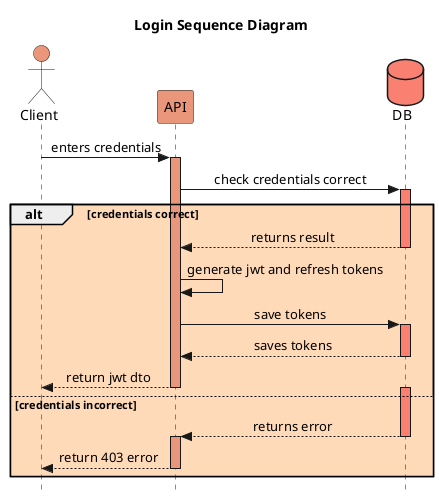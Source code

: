 @startuml login
title Login Sequence Diagram
actor Client #darksalmon
participant API #darksalmon
database DB #salmon
skinparam Style strictuml
skinparam SequenceMessageAlignment center

Client -> API : enters credentials
activate API #darksalmon
API -> DB    : check credentials correct
alt #PeachPuff credentials correct
    activate DB #salmon
    DB --> API     : returns result
    deactivate DB
    API -> API : generate jwt and refresh tokens
    API -> DB    : save tokens
    activate DB #salmon
    DB --> API     : saves tokens
    deactivate DB
    API --> Client : return jwt dto
    deactivate API
else credentials incorrect
    activate DB #salmon
    DB --> API     : returns error
    deactivate DB
    activate API #darksalmon
    API --> Client : return 403 error
    deactivate API
end


@enduml
